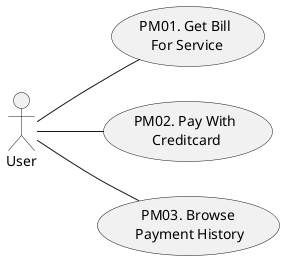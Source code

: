 @startuml
skinparam shadowing false
left to right direction

' Payment Management -> PM
(PM01. Get Bill\n For Service) as PM01
(PM02. Pay With\n Creditcard) as PM02
(PM03. Browse\n Payment History) as PM03

:User: -- PM01
:User: -- PM02
:User: -- PM03

@enduml